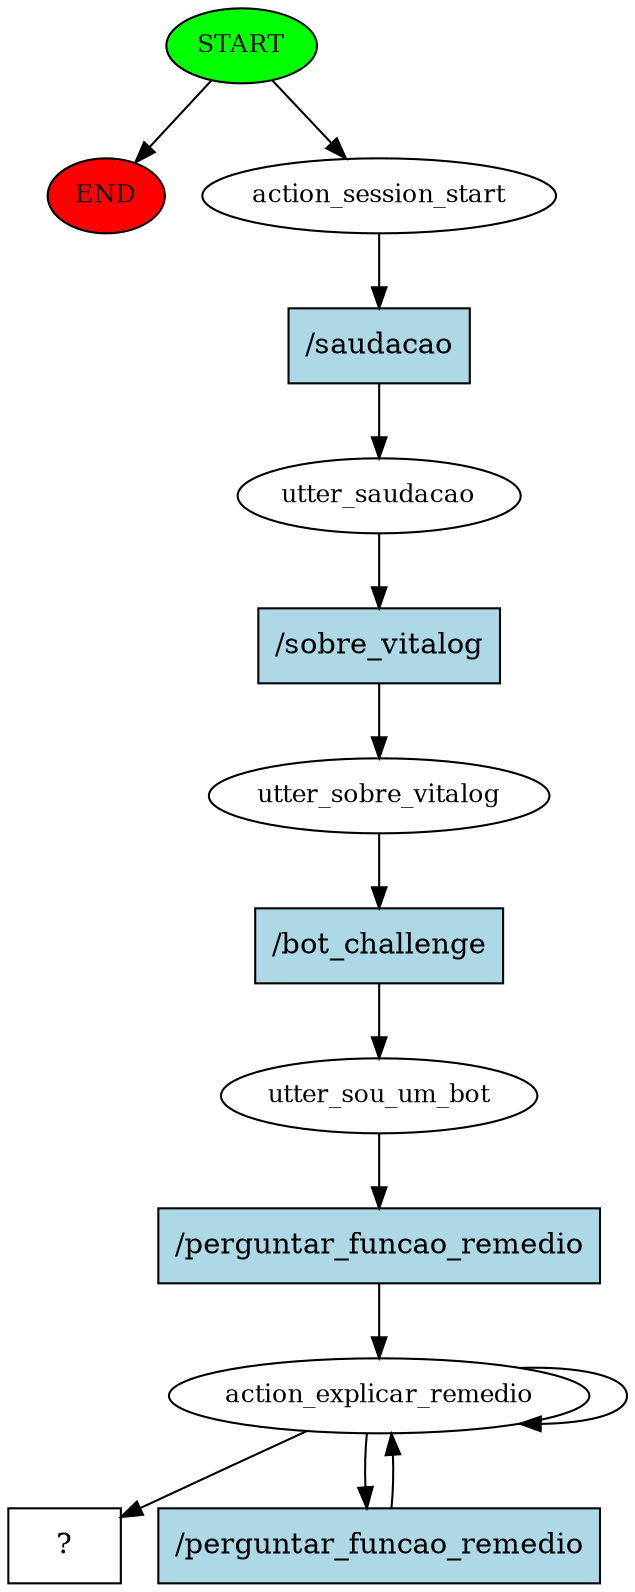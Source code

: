 digraph  {
0 [class="start active", fillcolor=green, fontsize=12, label=START, style=filled];
"-1" [class=end, fillcolor=red, fontsize=12, label=END, style=filled];
1 [class=active, fontsize=12, label=action_session_start];
2 [class=active, fontsize=12, label=utter_saudacao];
3 [class=active, fontsize=12, label=utter_sobre_vitalog];
4 [class=active, fontsize=12, label=utter_sou_um_bot];
5 [class=active, fontsize=12, label=action_explicar_remedio];
9 [class="intent dashed active", label="  ?  ", shape=rect];
10 [class="intent active", fillcolor=lightblue, label="/saudacao", shape=rect, style=filled];
11 [class="intent active", fillcolor=lightblue, label="/sobre_vitalog", shape=rect, style=filled];
12 [class="intent active", fillcolor=lightblue, label="/bot_challenge", shape=rect, style=filled];
13 [class="intent active", fillcolor=lightblue, label="/perguntar_funcao_remedio", shape=rect, style=filled];
14 [class="intent active", fillcolor=lightblue, label="/perguntar_funcao_remedio", shape=rect, style=filled];
0 -> "-1"  [class="", key=NONE, label=""];
0 -> 1  [class=active, key=NONE, label=""];
1 -> 10  [class=active, key=0];
2 -> 11  [class=active, key=0];
3 -> 12  [class=active, key=0];
4 -> 13  [class=active, key=0];
5 -> 5  [class=active, key=NONE, label=""];
5 -> 9  [class=active, key=NONE, label=""];
5 -> 14  [class=active, key=0];
10 -> 2  [class=active, key=0];
11 -> 3  [class=active, key=0];
12 -> 4  [class=active, key=0];
13 -> 5  [class=active, key=0];
14 -> 5  [class=active, key=0];
}
